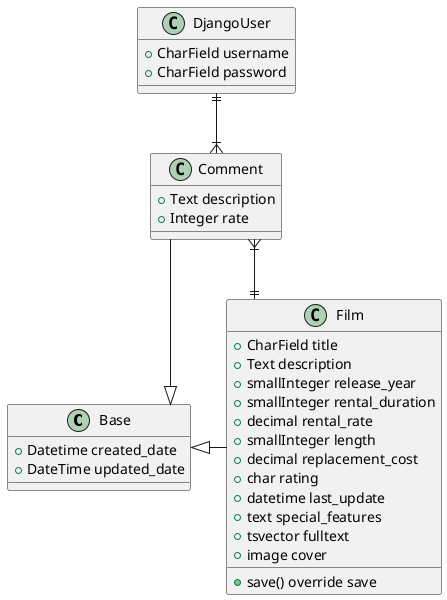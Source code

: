 @startuml
skinparam linetype ortho

class Base {
  +Datetime created_date
  +DateTime updated_date
}

class Film {
   +CharField title
   +Text description
   +smallInteger release_year
   +smallInteger rental_duration
   +decimal rental_rate
   +smallInteger length
   +decimal replacement_cost
   +char rating
   +datetime last_update
   +text special_features
   +tsvector fulltext
   +image cover
   +save() override save
}

class Comment {
   +Text description
   +Integer rate
}

class DjangoUser {
   +CharField username
   +CharField password
}

Base <|-right-Film
Base <|-up-Comment
Film ||--|{ Comment
DjangoUser ||--|{ Comment

@enduml